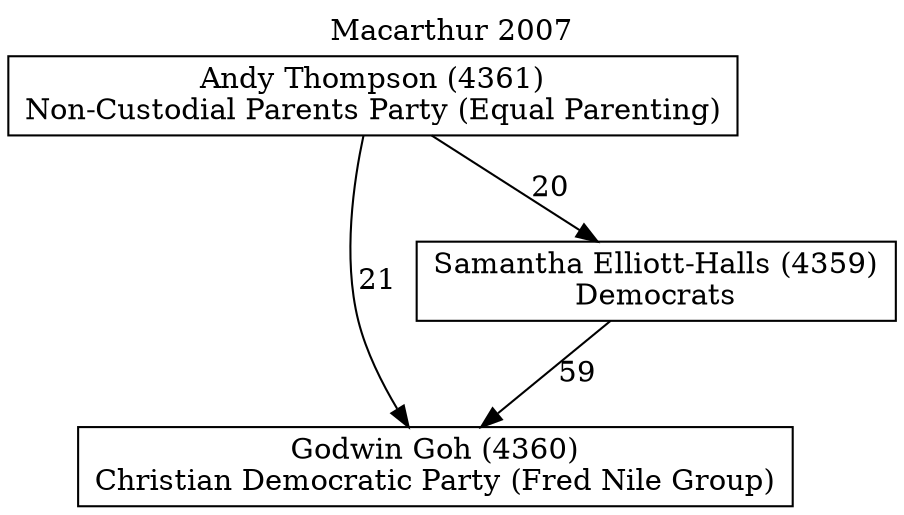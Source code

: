 // House preference flow
digraph "Godwin Goh (4360)_Macarthur_2007" {
	graph [label="Macarthur 2007" labelloc=t mclimit=10]
	node [shape=box]
	"Godwin Goh (4360)" [label="Godwin Goh (4360)
Christian Democratic Party (Fred Nile Group)"]
	"Samantha Elliott-Halls (4359)" [label="Samantha Elliott-Halls (4359)
Democrats"]
	"Andy Thompson (4361)" [label="Andy Thompson (4361)
Non-Custodial Parents Party (Equal Parenting)"]
	"Samantha Elliott-Halls (4359)" -> "Godwin Goh (4360)" [label=59]
	"Andy Thompson (4361)" -> "Samantha Elliott-Halls (4359)" [label=20]
	"Andy Thompson (4361)" -> "Godwin Goh (4360)" [label=21]
}
